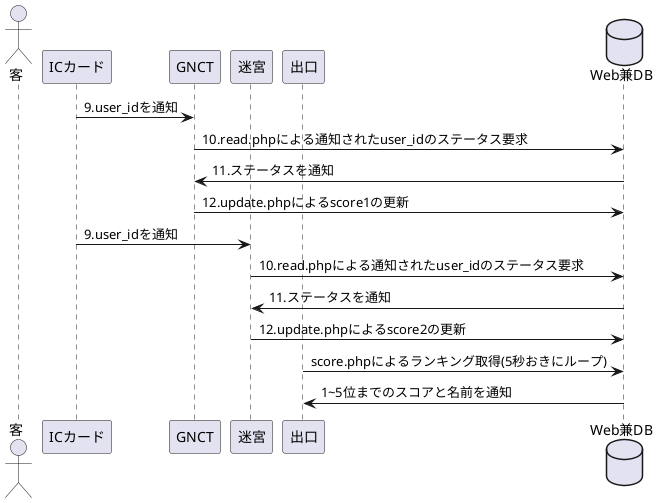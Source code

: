 @startuml
skinparam Shadowing false


actor 客 as client
participant ICカード as ic
participant GNCT as gnct
participant 迷宮 as lost
participant "出口" as exit
database Web兼DB as db 

ic->gnct:9.user_idを通知
gnct->db:10.read.phpによる通知されたuser_idのステータス要求
db->gnct:11.ステータスを通知
gnct->db:12.update.phpによるscore1の更新
ic->lost:9.user_idを通知
lost->db:10.read.phpによる通知されたuser_idのステータス要求
db->lost:11.ステータスを通知
lost->db:12.update.phpによるscore2の更新
exit->db:score.phpによるランキング取得(5秒おきにループ)
db->exit:1~5位までのスコアと名前を通知





@enduml
